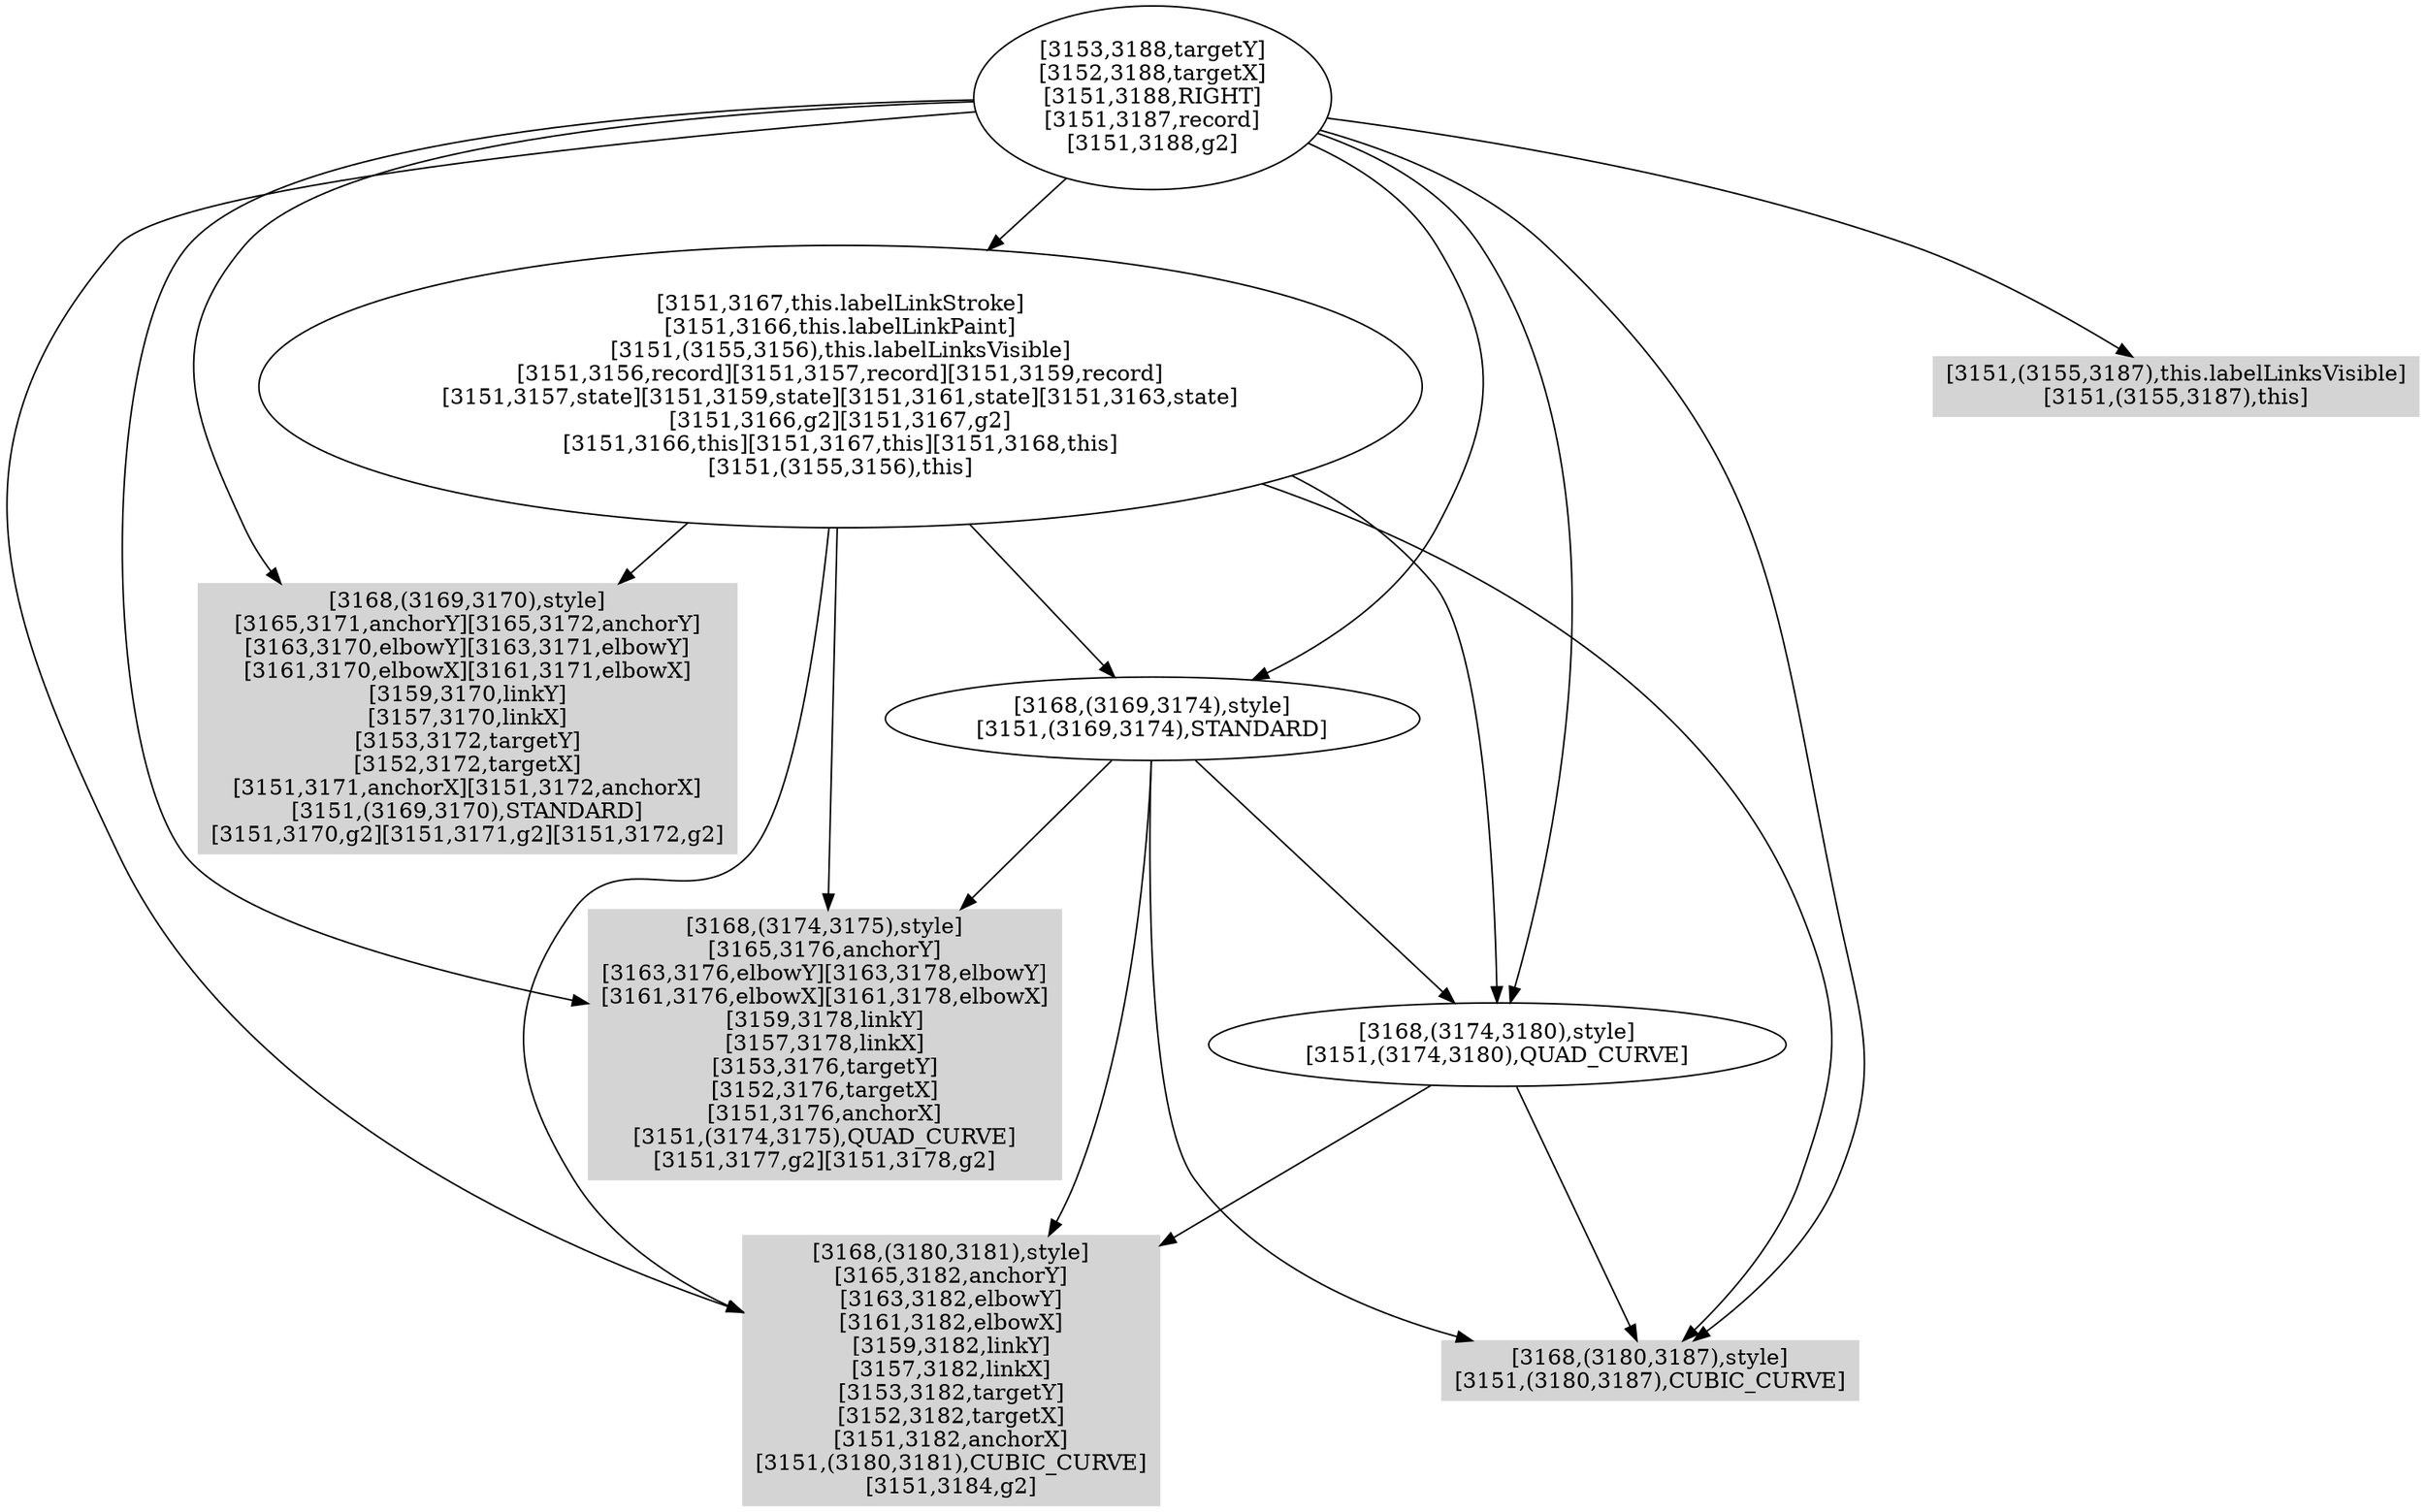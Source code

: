 digraph { 
4128 [shape=box,style=filled,color=".0 .0 .83",label="[3168,(3180,3181),style]\n[3165,3182,anchorY]\n[3163,3182,elbowY]\n[3161,3182,elbowX]\n[3159,3182,linkY]\n[3157,3182,linkX]\n[3153,3182,targetY]\n[3152,3182,targetX]\n[3151,3182,anchorX]\n[3151,(3180,3181),CUBIC_CURVE]\n[3151,3184,g2]"];
4129 [shape=box,style=filled,color=".0 .0 .83",label="[3168,(3174,3175),style]\n[3165,3176,anchorY]\n[3163,3176,elbowY][3163,3178,elbowY]\n[3161,3176,elbowX][3161,3178,elbowX]\n[3159,3178,linkY]\n[3157,3178,linkX]\n[3153,3176,targetY]\n[3152,3176,targetX]\n[3151,3176,anchorX]\n[3151,(3174,3175),QUAD_CURVE]\n[3151,3177,g2][3151,3178,g2]"];
4130 [shape=box,style=filled,color=".0 .0 .83",label="[3168,(3169,3170),style]\n[3165,3171,anchorY][3165,3172,anchorY]\n[3163,3170,elbowY][3163,3171,elbowY]\n[3161,3170,elbowX][3161,3171,elbowX]\n[3159,3170,linkY]\n[3157,3170,linkX]\n[3153,3172,targetY]\n[3152,3172,targetX]\n[3151,3171,anchorX][3151,3172,anchorX]\n[3151,(3169,3170),STANDARD]\n[3151,3170,g2][3151,3171,g2][3151,3172,g2]"];
4131 [shape=box,style=filled,color=".0 .0 .83",label="[3168,(3180,3187),style]\n[3151,(3180,3187),CUBIC_CURVE]"];
4132 [label="[3168,(3174,3180),style]\n[3151,(3174,3180),QUAD_CURVE]"];
4133 [label="[3168,(3169,3174),style]\n[3151,(3169,3174),STANDARD]"];
4134 [label="[3151,3167,this.labelLinkStroke]\n[3151,3166,this.labelLinkPaint]\n[3151,(3155,3156),this.labelLinksVisible]\n[3151,3156,record][3151,3157,record][3151,3159,record]\n[3151,3157,state][3151,3159,state][3151,3161,state][3151,3163,state]\n[3151,3166,g2][3151,3167,g2]\n[3151,3166,this][3151,3167,this][3151,3168,this]\n[3151,(3155,3156),this]"];
4135 [shape=box,style=filled,color=".0 .0 .83",label="[3151,(3155,3187),this.labelLinksVisible]\n[3151,(3155,3187),this]"];
4136 [label="[3153,3188,targetY]\n[3152,3188,targetX]\n[3151,3188,RIGHT]\n[3151,3187,record]\n[3151,3188,g2]"];
4132 -> 4128;
4132 -> 4131;
4133 -> 4128;
4133 -> 4129;
4133 -> 4131;
4133 -> 4132;
4134 -> 4128;
4134 -> 4129;
4134 -> 4130;
4134 -> 4131;
4134 -> 4132;
4134 -> 4133;
4136 -> 4128;
4136 -> 4129;
4136 -> 4130;
4136 -> 4131;
4136 -> 4132;
4136 -> 4133;
4136 -> 4134;
4136 -> 4135;
}